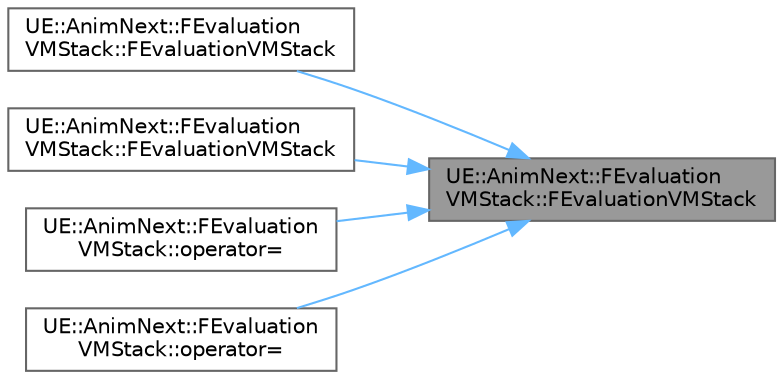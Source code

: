 digraph "UE::AnimNext::FEvaluationVMStack::FEvaluationVMStack"
{
 // INTERACTIVE_SVG=YES
 // LATEX_PDF_SIZE
  bgcolor="transparent";
  edge [fontname=Helvetica,fontsize=10,labelfontname=Helvetica,labelfontsize=10];
  node [fontname=Helvetica,fontsize=10,shape=box,height=0.2,width=0.4];
  rankdir="RL";
  Node1 [id="Node000001",label="UE::AnimNext::FEvaluation\lVMStack::FEvaluationVMStack",height=0.2,width=0.4,color="gray40", fillcolor="grey60", style="filled", fontcolor="black",tooltip=" "];
  Node1 -> Node2 [id="edge1_Node000001_Node000002",dir="back",color="steelblue1",style="solid",tooltip=" "];
  Node2 [id="Node000002",label="UE::AnimNext::FEvaluation\lVMStack::FEvaluationVMStack",height=0.2,width=0.4,color="grey40", fillcolor="white", style="filled",URL="$df/d5e/structUE_1_1AnimNext_1_1FEvaluationVMStack.html#a7e431f14238763d7e63b2099de97e7ff",tooltip=" "];
  Node1 -> Node3 [id="edge2_Node000001_Node000003",dir="back",color="steelblue1",style="solid",tooltip=" "];
  Node3 [id="Node000003",label="UE::AnimNext::FEvaluation\lVMStack::FEvaluationVMStack",height=0.2,width=0.4,color="grey40", fillcolor="white", style="filled",URL="$df/d5e/structUE_1_1AnimNext_1_1FEvaluationVMStack.html#aa4ecadd42874267b59df4f5a570d263e",tooltip=" "];
  Node1 -> Node4 [id="edge3_Node000001_Node000004",dir="back",color="steelblue1",style="solid",tooltip=" "];
  Node4 [id="Node000004",label="UE::AnimNext::FEvaluation\lVMStack::operator=",height=0.2,width=0.4,color="grey40", fillcolor="white", style="filled",URL="$df/d5e/structUE_1_1AnimNext_1_1FEvaluationVMStack.html#a9d577780c06636d3e6151444929aed7c",tooltip=" "];
  Node1 -> Node5 [id="edge4_Node000001_Node000005",dir="back",color="steelblue1",style="solid",tooltip=" "];
  Node5 [id="Node000005",label="UE::AnimNext::FEvaluation\lVMStack::operator=",height=0.2,width=0.4,color="grey40", fillcolor="white", style="filled",URL="$df/d5e/structUE_1_1AnimNext_1_1FEvaluationVMStack.html#a02261740f5fab71dbf2a39cae1e14013",tooltip=" "];
}
